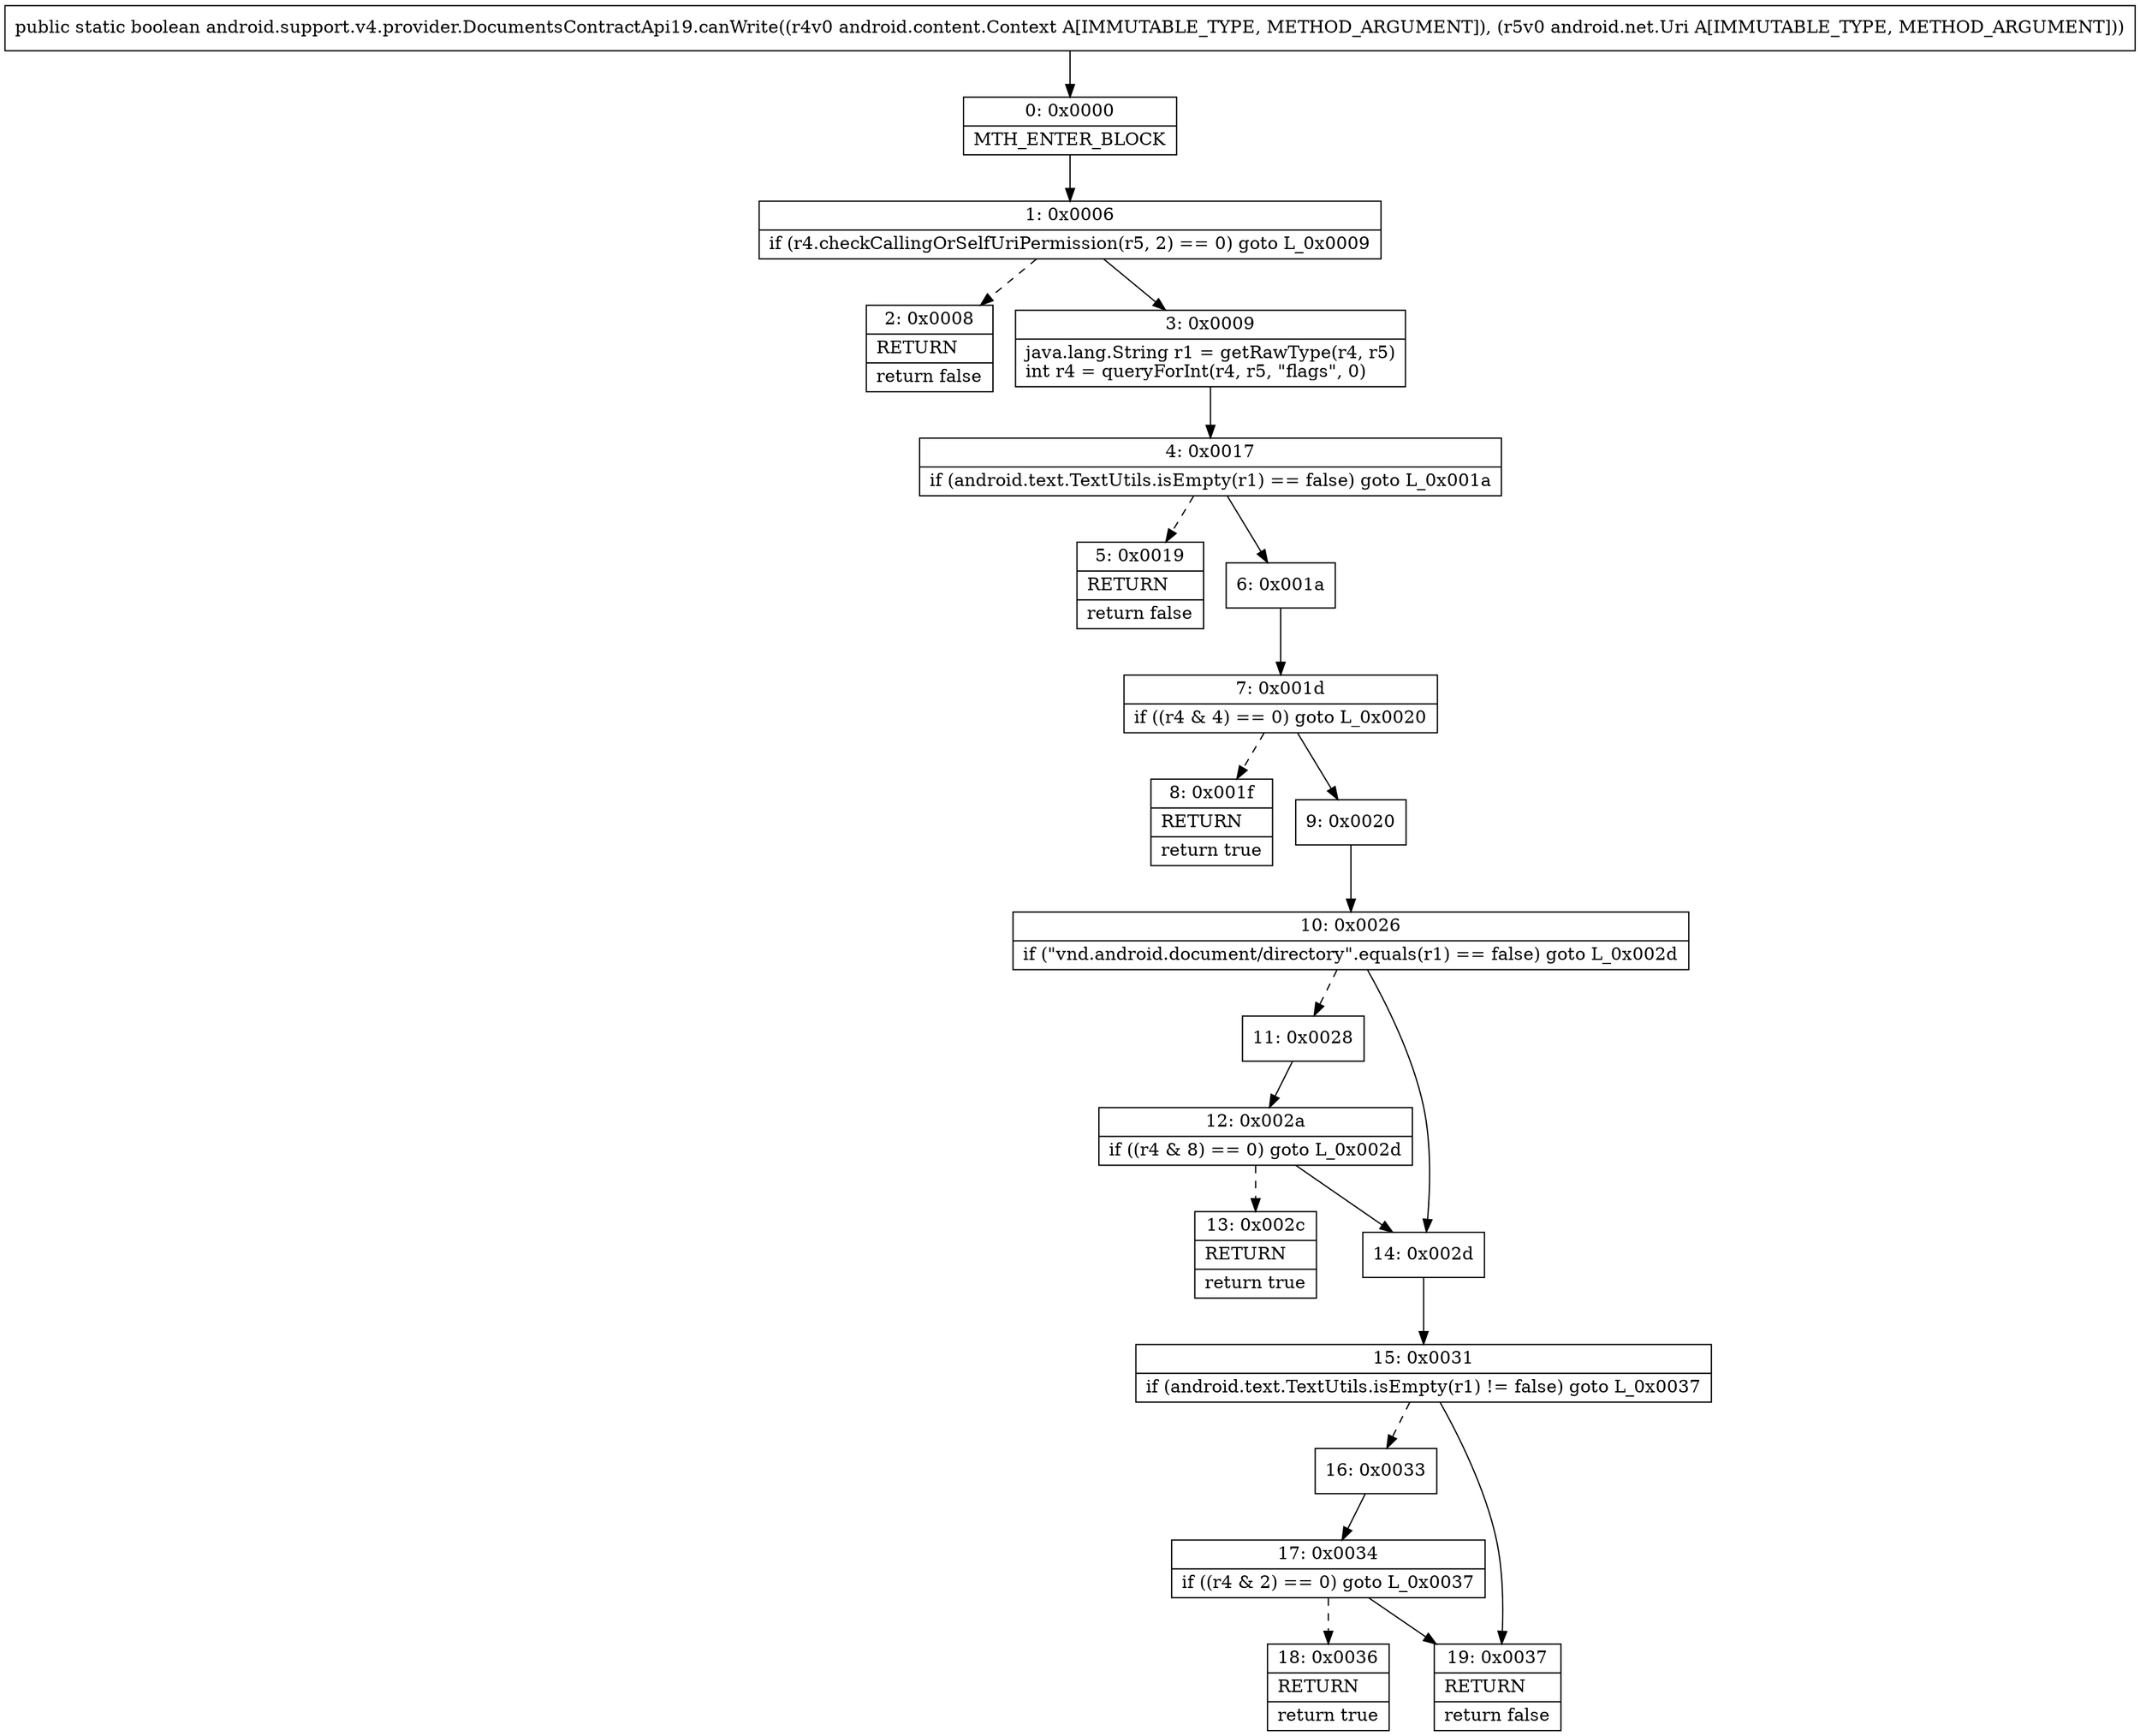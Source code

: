 digraph "CFG forandroid.support.v4.provider.DocumentsContractApi19.canWrite(Landroid\/content\/Context;Landroid\/net\/Uri;)Z" {
Node_0 [shape=record,label="{0\:\ 0x0000|MTH_ENTER_BLOCK\l}"];
Node_1 [shape=record,label="{1\:\ 0x0006|if (r4.checkCallingOrSelfUriPermission(r5, 2) == 0) goto L_0x0009\l}"];
Node_2 [shape=record,label="{2\:\ 0x0008|RETURN\l|return false\l}"];
Node_3 [shape=record,label="{3\:\ 0x0009|java.lang.String r1 = getRawType(r4, r5)\lint r4 = queryForInt(r4, r5, \"flags\", 0)\l}"];
Node_4 [shape=record,label="{4\:\ 0x0017|if (android.text.TextUtils.isEmpty(r1) == false) goto L_0x001a\l}"];
Node_5 [shape=record,label="{5\:\ 0x0019|RETURN\l|return false\l}"];
Node_6 [shape=record,label="{6\:\ 0x001a}"];
Node_7 [shape=record,label="{7\:\ 0x001d|if ((r4 & 4) == 0) goto L_0x0020\l}"];
Node_8 [shape=record,label="{8\:\ 0x001f|RETURN\l|return true\l}"];
Node_9 [shape=record,label="{9\:\ 0x0020}"];
Node_10 [shape=record,label="{10\:\ 0x0026|if (\"vnd.android.document\/directory\".equals(r1) == false) goto L_0x002d\l}"];
Node_11 [shape=record,label="{11\:\ 0x0028}"];
Node_12 [shape=record,label="{12\:\ 0x002a|if ((r4 & 8) == 0) goto L_0x002d\l}"];
Node_13 [shape=record,label="{13\:\ 0x002c|RETURN\l|return true\l}"];
Node_14 [shape=record,label="{14\:\ 0x002d}"];
Node_15 [shape=record,label="{15\:\ 0x0031|if (android.text.TextUtils.isEmpty(r1) != false) goto L_0x0037\l}"];
Node_16 [shape=record,label="{16\:\ 0x0033}"];
Node_17 [shape=record,label="{17\:\ 0x0034|if ((r4 & 2) == 0) goto L_0x0037\l}"];
Node_18 [shape=record,label="{18\:\ 0x0036|RETURN\l|return true\l}"];
Node_19 [shape=record,label="{19\:\ 0x0037|RETURN\l|return false\l}"];
MethodNode[shape=record,label="{public static boolean android.support.v4.provider.DocumentsContractApi19.canWrite((r4v0 android.content.Context A[IMMUTABLE_TYPE, METHOD_ARGUMENT]), (r5v0 android.net.Uri A[IMMUTABLE_TYPE, METHOD_ARGUMENT])) }"];
MethodNode -> Node_0;
Node_0 -> Node_1;
Node_1 -> Node_2[style=dashed];
Node_1 -> Node_3;
Node_3 -> Node_4;
Node_4 -> Node_5[style=dashed];
Node_4 -> Node_6;
Node_6 -> Node_7;
Node_7 -> Node_8[style=dashed];
Node_7 -> Node_9;
Node_9 -> Node_10;
Node_10 -> Node_11[style=dashed];
Node_10 -> Node_14;
Node_11 -> Node_12;
Node_12 -> Node_13[style=dashed];
Node_12 -> Node_14;
Node_14 -> Node_15;
Node_15 -> Node_16[style=dashed];
Node_15 -> Node_19;
Node_16 -> Node_17;
Node_17 -> Node_18[style=dashed];
Node_17 -> Node_19;
}

